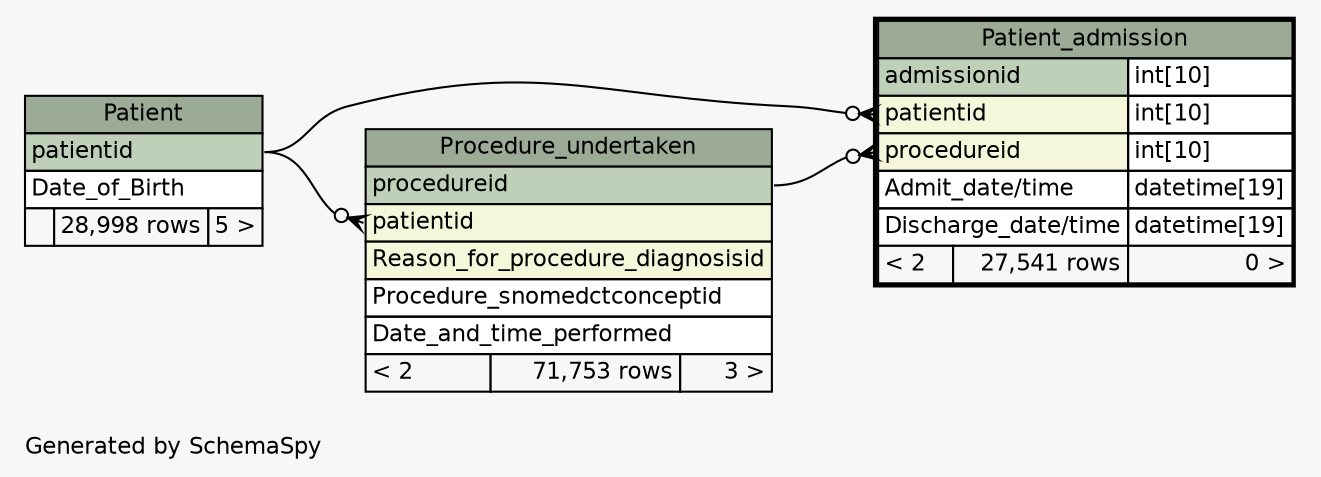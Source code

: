 // dot 2.28.0 on Mac OS X 10.8.1
// SchemaSpy rev 590
digraph "oneDegreeRelationshipsDiagram" {
  graph [
    rankdir="RL"
    bgcolor="#f7f7f7"
    label="\nGenerated by SchemaSpy"
    labeljust="l"
    nodesep="0.18"
    ranksep="0.46"
    fontname="Helvetica"
    fontsize="11"
  ];
  node [
    fontname="Helvetica"
    fontsize="11"
    shape="plaintext"
  ];
  edge [
    arrowsize="0.8"
  ];
  "Patient_admission":"patientid":w -> "Patient":"patientid":e [arrowhead=none dir=back arrowtail=crowodot];
  "Patient_admission":"procedureid":w -> "Procedure_undertaken":"procedureid":e [arrowhead=none dir=back arrowtail=crowodot];
  "Procedure_undertaken":"patientid":w -> "Patient":"patientid":e [arrowhead=none dir=back arrowtail=crowodot];
  "Patient" [
    label=<
    <TABLE BORDER="0" CELLBORDER="1" CELLSPACING="0" BGCOLOR="#ffffff">
      <TR><TD COLSPAN="3" BGCOLOR="#9bab96" ALIGN="CENTER">Patient</TD></TR>
      <TR><TD PORT="patientid" COLSPAN="3" BGCOLOR="#bed1b8" ALIGN="LEFT">patientid</TD></TR>
      <TR><TD PORT="Date_of_Birth" COLSPAN="3" ALIGN="LEFT">Date_of_Birth</TD></TR>
      <TR><TD ALIGN="LEFT" BGCOLOR="#f7f7f7">  </TD><TD ALIGN="RIGHT" BGCOLOR="#f7f7f7">28,998 rows</TD><TD ALIGN="RIGHT" BGCOLOR="#f7f7f7">5 &gt;</TD></TR>
    </TABLE>>
    URL="Patient.html"
    tooltip="Patient"
  ];
  "Patient_admission" [
    label=<
    <TABLE BORDER="2" CELLBORDER="1" CELLSPACING="0" BGCOLOR="#ffffff">
      <TR><TD COLSPAN="3" BGCOLOR="#9bab96" ALIGN="CENTER">Patient_admission</TD></TR>
      <TR><TD PORT="admissionid" COLSPAN="2" BGCOLOR="#bed1b8" ALIGN="LEFT">admissionid</TD><TD PORT="admissionid.type" ALIGN="LEFT">int[10]</TD></TR>
      <TR><TD PORT="patientid" COLSPAN="2" BGCOLOR="#f4f7da" ALIGN="LEFT">patientid</TD><TD PORT="patientid.type" ALIGN="LEFT">int[10]</TD></TR>
      <TR><TD PORT="procedureid" COLSPAN="2" BGCOLOR="#f4f7da" ALIGN="LEFT">procedureid</TD><TD PORT="procedureid.type" ALIGN="LEFT">int[10]</TD></TR>
      <TR><TD PORT="Admit_date/time" COLSPAN="2" ALIGN="LEFT">Admit_date/time</TD><TD PORT="Admit_date/time.type" ALIGN="LEFT">datetime[19]</TD></TR>
      <TR><TD PORT="Discharge_date/time" COLSPAN="2" ALIGN="LEFT">Discharge_date/time</TD><TD PORT="Discharge_date/time.type" ALIGN="LEFT">datetime[19]</TD></TR>
      <TR><TD ALIGN="LEFT" BGCOLOR="#f7f7f7">&lt; 2</TD><TD ALIGN="RIGHT" BGCOLOR="#f7f7f7">27,541 rows</TD><TD ALIGN="RIGHT" BGCOLOR="#f7f7f7">0 &gt;</TD></TR>
    </TABLE>>
    URL="Patient_admission.html"
    tooltip="Patient_admission"
  ];
  "Procedure_undertaken" [
    label=<
    <TABLE BORDER="0" CELLBORDER="1" CELLSPACING="0" BGCOLOR="#ffffff">
      <TR><TD COLSPAN="3" BGCOLOR="#9bab96" ALIGN="CENTER">Procedure_undertaken</TD></TR>
      <TR><TD PORT="procedureid" COLSPAN="3" BGCOLOR="#bed1b8" ALIGN="LEFT">procedureid</TD></TR>
      <TR><TD PORT="patientid" COLSPAN="3" BGCOLOR="#f4f7da" ALIGN="LEFT">patientid</TD></TR>
      <TR><TD PORT="Reason_for_procedure_diagnosisid" COLSPAN="3" BGCOLOR="#f4f7da" ALIGN="LEFT">Reason_for_procedure_diagnosisid</TD></TR>
      <TR><TD PORT="Procedure_snomedctconceptid" COLSPAN="3" ALIGN="LEFT">Procedure_snomedctconceptid</TD></TR>
      <TR><TD PORT="Date_and_time_performed" COLSPAN="3" ALIGN="LEFT">Date_and_time_performed</TD></TR>
      <TR><TD ALIGN="LEFT" BGCOLOR="#f7f7f7">&lt; 2</TD><TD ALIGN="RIGHT" BGCOLOR="#f7f7f7">71,753 rows</TD><TD ALIGN="RIGHT" BGCOLOR="#f7f7f7">3 &gt;</TD></TR>
    </TABLE>>
    URL="Procedure_undertaken.html"
    tooltip="Procedure_undertaken"
  ];
}
